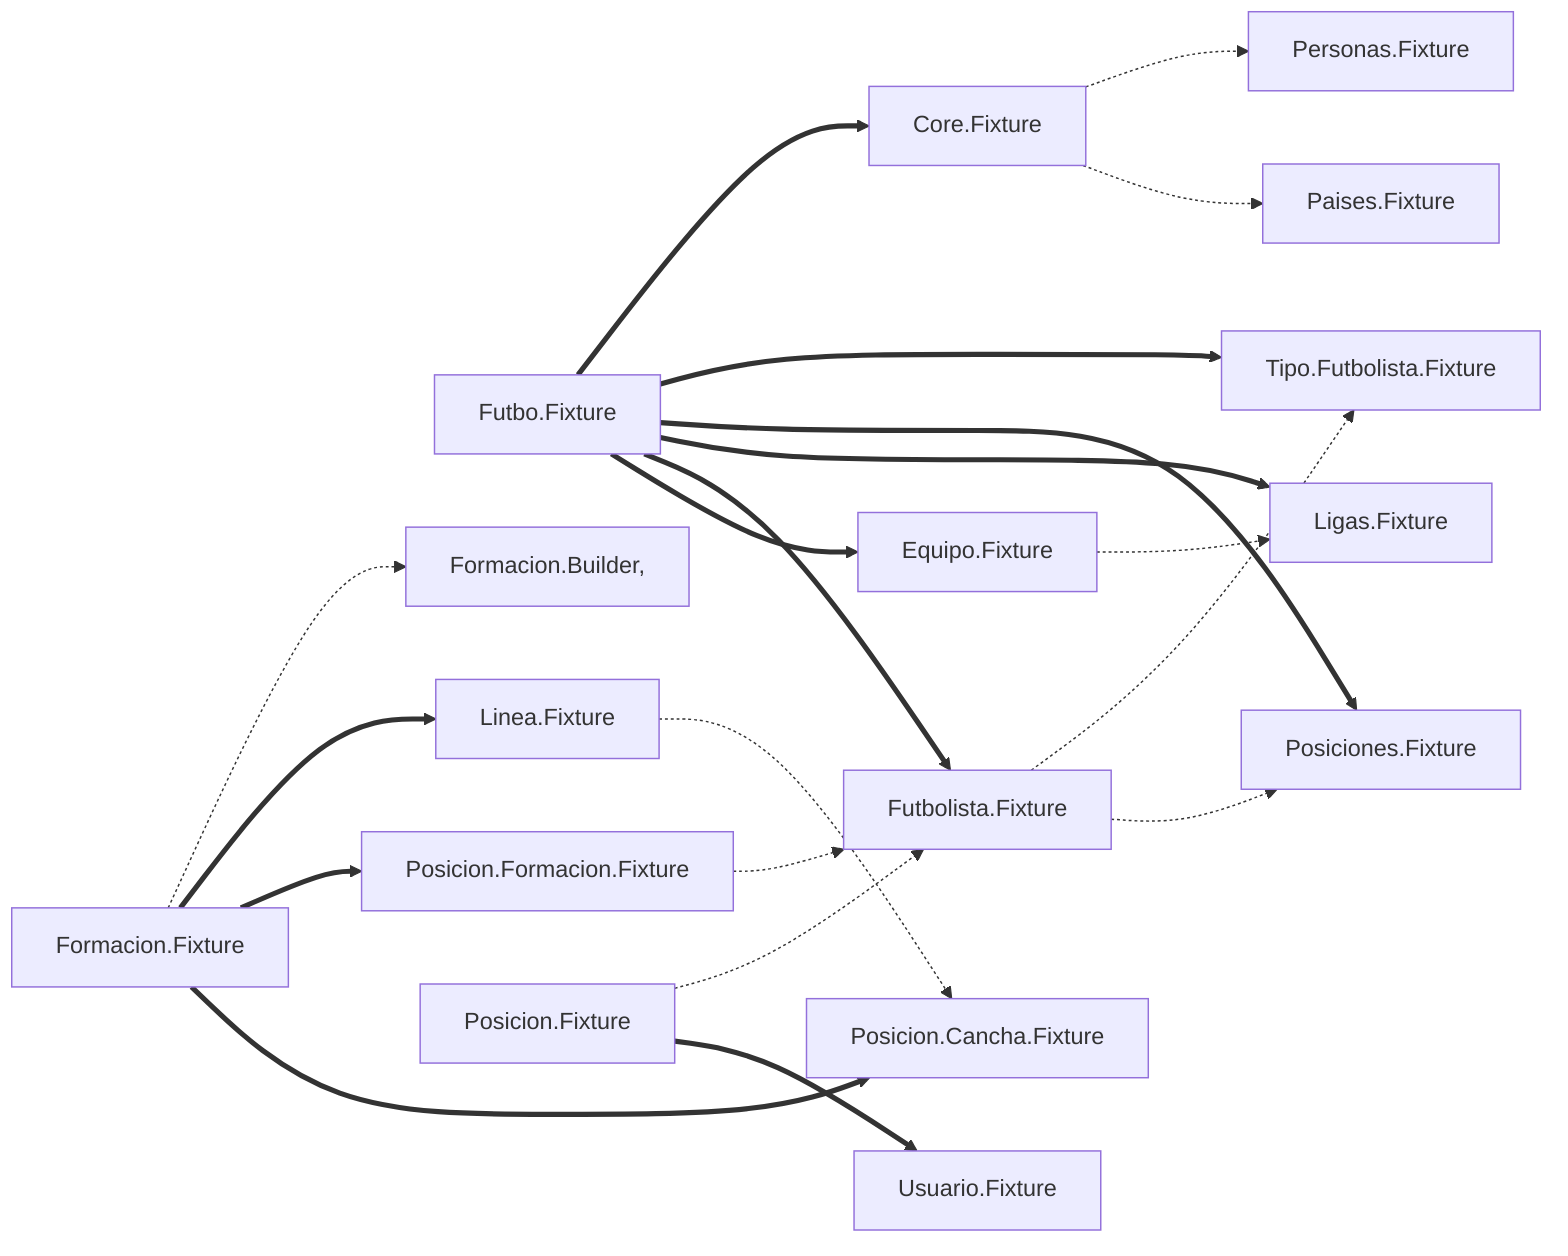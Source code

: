 flowchart LR

Futbo.Fixture ==> Equipo.Fixture 
Futbo.Fixture ==> Futbolista.Fixture
Futbo.Fixture ==> Ligas.Fixture
Futbo.Fixture ==> Posiciones.Fixture
Futbo.Fixture ==> Tipo.Futbolista.Fixture
Futbo.Fixture ==>  Core.Fixture




Formacion.Fixture==>Posicion.Cancha.Fixture;
Formacion.Fixture==>Posicion.Formacion.Fixture;
Formacion.Fixture==>Linea.Fixture;
Formacion.Fixture-.->Formacion.Builder,

Posicion.Fixture ==>Usuario.Fixture

Core.Fixture-.->Paises.Fixture;
Core.Fixture-.->Personas.Fixture;

Equipo.Fixture-.->Ligas.Fixture;
Posicion.Fixture-.->Futbolista.Fixture;
Posicion.Formacion.Fixture-.->Futbolista.Fixture;
Futbolista.Fixture-.->Posiciones.Fixture;
Futbolista.Fixture-.-> Tipo.Futbolista.Fixture;
Linea.Fixture-.->Posicion.Cancha.Fixture;;